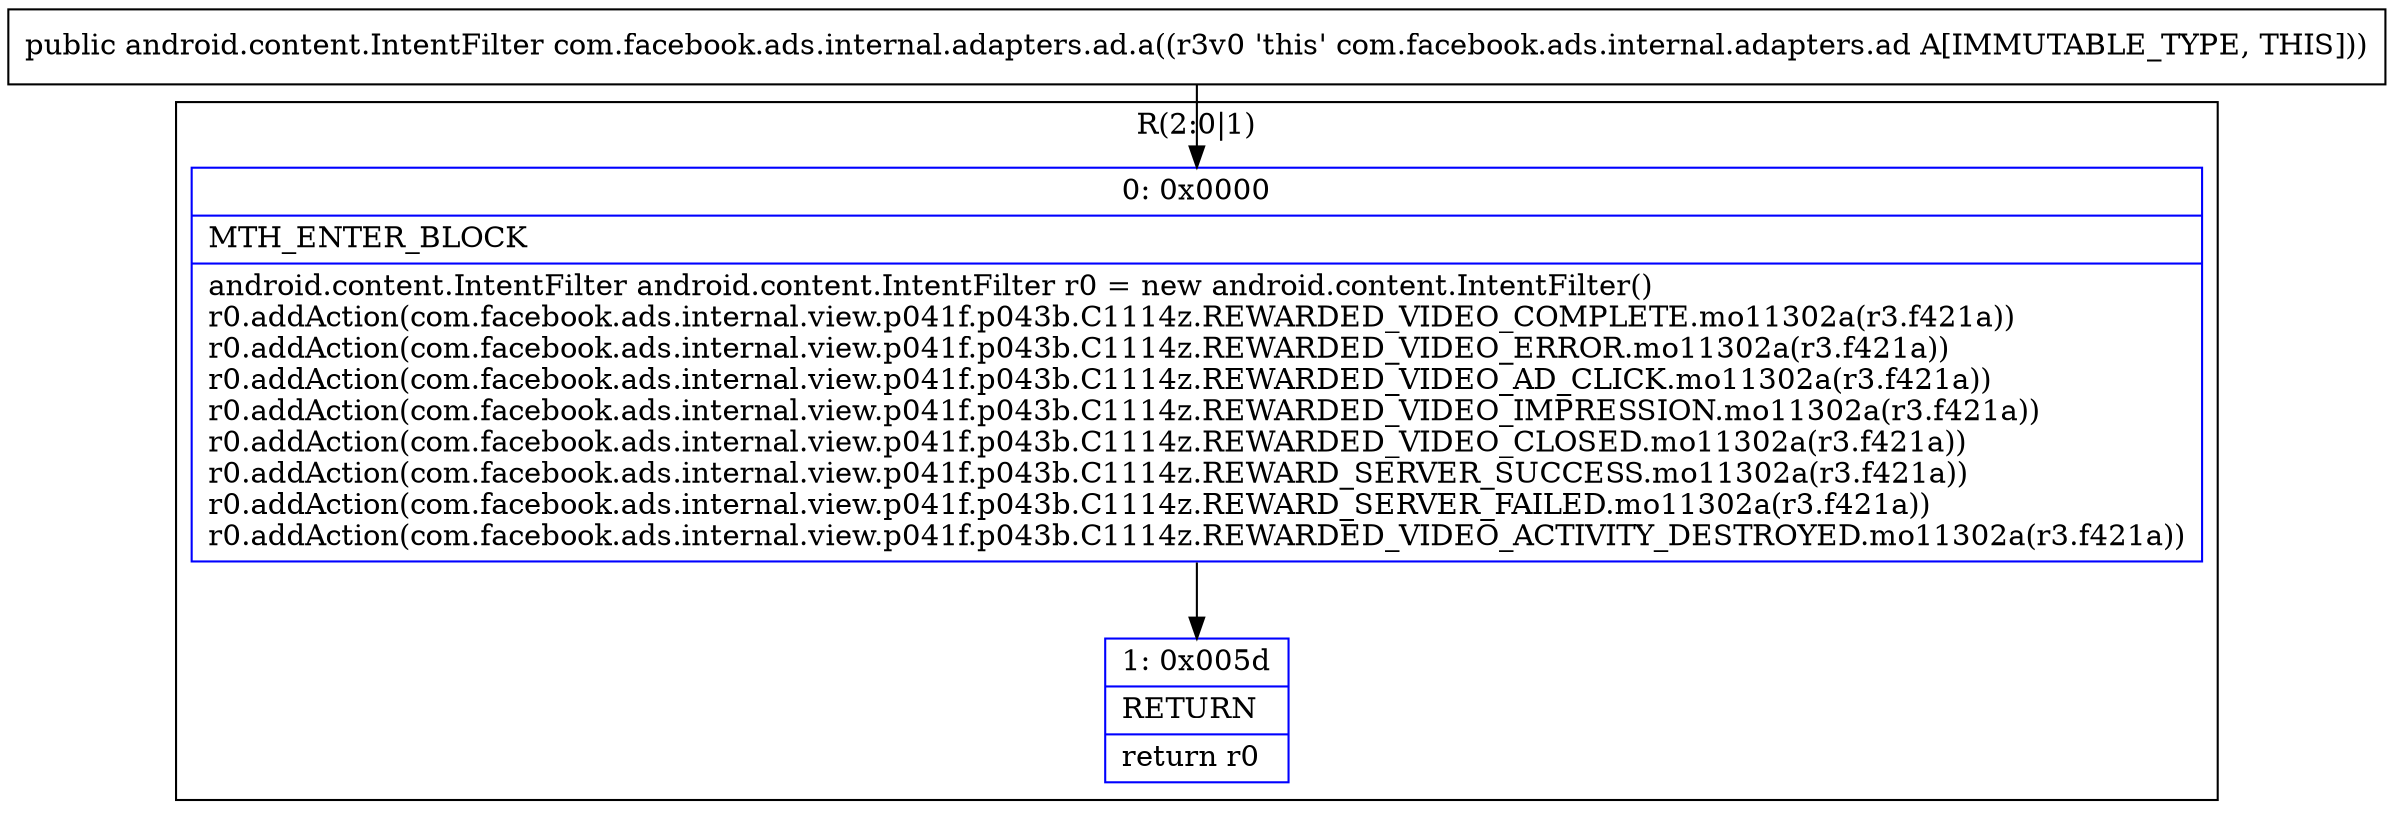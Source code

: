 digraph "CFG forcom.facebook.ads.internal.adapters.ad.a()Landroid\/content\/IntentFilter;" {
subgraph cluster_Region_1915285241 {
label = "R(2:0|1)";
node [shape=record,color=blue];
Node_0 [shape=record,label="{0\:\ 0x0000|MTH_ENTER_BLOCK\l|android.content.IntentFilter android.content.IntentFilter r0 = new android.content.IntentFilter()\lr0.addAction(com.facebook.ads.internal.view.p041f.p043b.C1114z.REWARDED_VIDEO_COMPLETE.mo11302a(r3.f421a))\lr0.addAction(com.facebook.ads.internal.view.p041f.p043b.C1114z.REWARDED_VIDEO_ERROR.mo11302a(r3.f421a))\lr0.addAction(com.facebook.ads.internal.view.p041f.p043b.C1114z.REWARDED_VIDEO_AD_CLICK.mo11302a(r3.f421a))\lr0.addAction(com.facebook.ads.internal.view.p041f.p043b.C1114z.REWARDED_VIDEO_IMPRESSION.mo11302a(r3.f421a))\lr0.addAction(com.facebook.ads.internal.view.p041f.p043b.C1114z.REWARDED_VIDEO_CLOSED.mo11302a(r3.f421a))\lr0.addAction(com.facebook.ads.internal.view.p041f.p043b.C1114z.REWARD_SERVER_SUCCESS.mo11302a(r3.f421a))\lr0.addAction(com.facebook.ads.internal.view.p041f.p043b.C1114z.REWARD_SERVER_FAILED.mo11302a(r3.f421a))\lr0.addAction(com.facebook.ads.internal.view.p041f.p043b.C1114z.REWARDED_VIDEO_ACTIVITY_DESTROYED.mo11302a(r3.f421a))\l}"];
Node_1 [shape=record,label="{1\:\ 0x005d|RETURN\l|return r0\l}"];
}
MethodNode[shape=record,label="{public android.content.IntentFilter com.facebook.ads.internal.adapters.ad.a((r3v0 'this' com.facebook.ads.internal.adapters.ad A[IMMUTABLE_TYPE, THIS])) }"];
MethodNode -> Node_0;
Node_0 -> Node_1;
}

